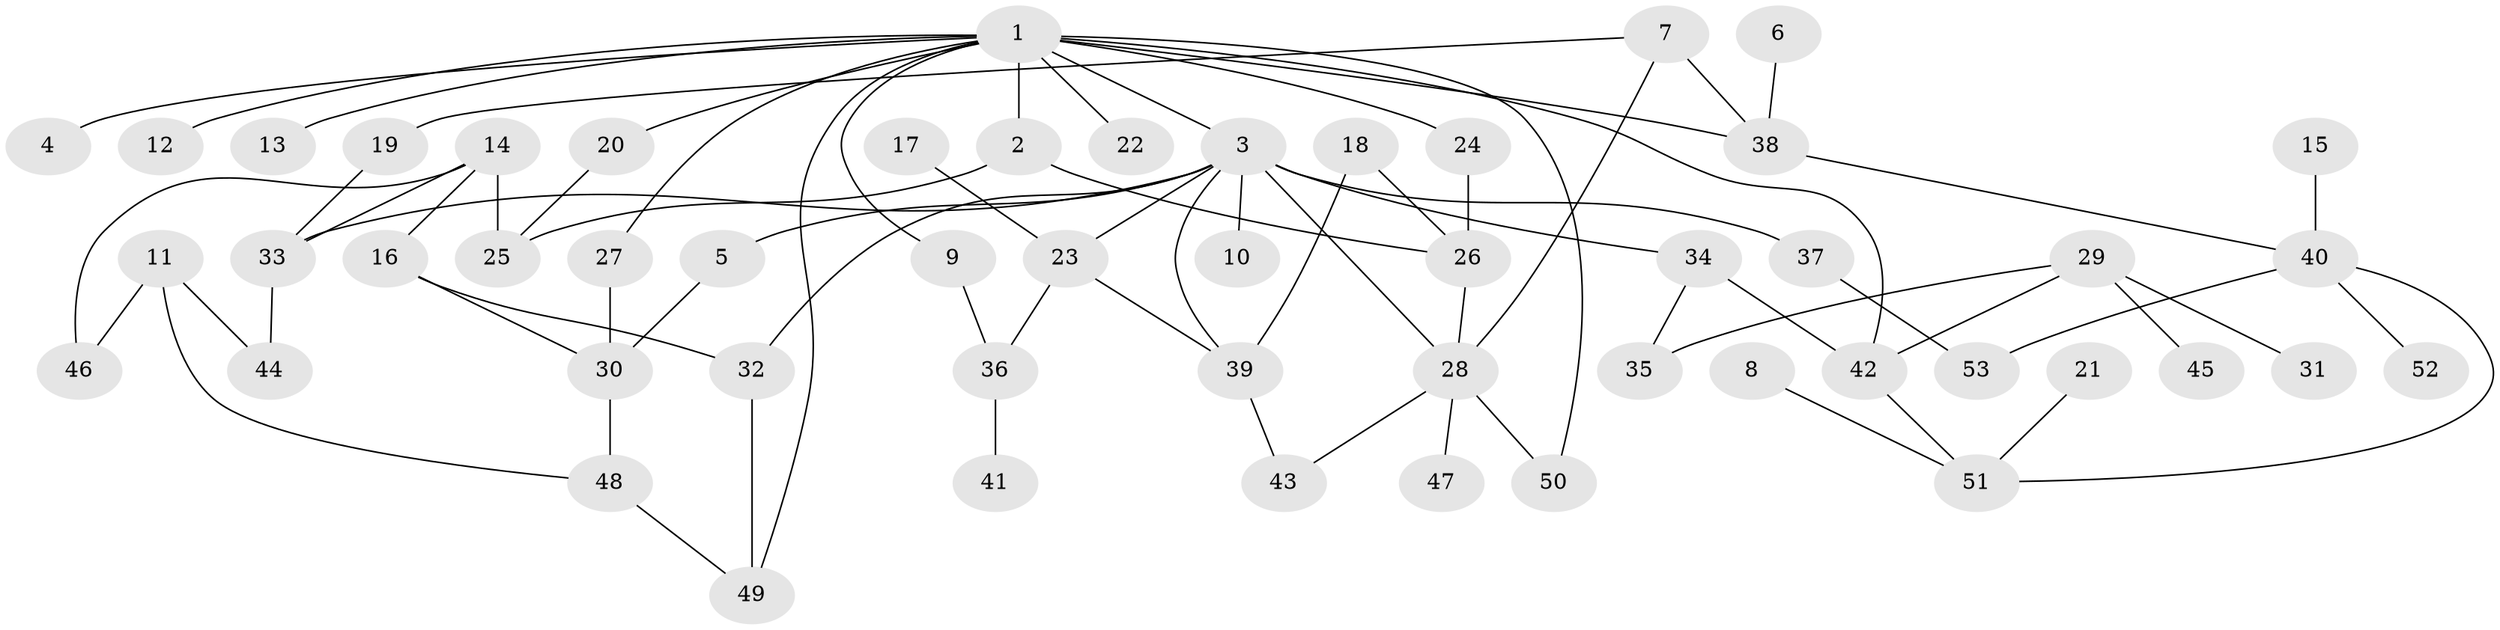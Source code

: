 // original degree distribution, {9: 0.009523809523809525, 5: 0.06666666666666667, 4: 0.08571428571428572, 3: 0.17142857142857143, 7: 0.009523809523809525, 6: 0.01904761904761905, 1: 0.3142857142857143, 2: 0.3238095238095238}
// Generated by graph-tools (version 1.1) at 2025/25/03/09/25 03:25:35]
// undirected, 53 vertices, 74 edges
graph export_dot {
graph [start="1"]
  node [color=gray90,style=filled];
  1;
  2;
  3;
  4;
  5;
  6;
  7;
  8;
  9;
  10;
  11;
  12;
  13;
  14;
  15;
  16;
  17;
  18;
  19;
  20;
  21;
  22;
  23;
  24;
  25;
  26;
  27;
  28;
  29;
  30;
  31;
  32;
  33;
  34;
  35;
  36;
  37;
  38;
  39;
  40;
  41;
  42;
  43;
  44;
  45;
  46;
  47;
  48;
  49;
  50;
  51;
  52;
  53;
  1 -- 2 [weight=1.0];
  1 -- 3 [weight=2.0];
  1 -- 4 [weight=1.0];
  1 -- 9 [weight=1.0];
  1 -- 12 [weight=1.0];
  1 -- 13 [weight=1.0];
  1 -- 20 [weight=1.0];
  1 -- 22 [weight=1.0];
  1 -- 24 [weight=1.0];
  1 -- 27 [weight=1.0];
  1 -- 38 [weight=1.0];
  1 -- 42 [weight=1.0];
  1 -- 49 [weight=1.0];
  1 -- 50 [weight=1.0];
  2 -- 25 [weight=1.0];
  2 -- 26 [weight=1.0];
  3 -- 5 [weight=1.0];
  3 -- 10 [weight=1.0];
  3 -- 23 [weight=1.0];
  3 -- 28 [weight=1.0];
  3 -- 32 [weight=1.0];
  3 -- 33 [weight=1.0];
  3 -- 34 [weight=1.0];
  3 -- 37 [weight=1.0];
  3 -- 39 [weight=1.0];
  5 -- 30 [weight=1.0];
  6 -- 38 [weight=1.0];
  7 -- 19 [weight=1.0];
  7 -- 28 [weight=1.0];
  7 -- 38 [weight=1.0];
  8 -- 51 [weight=1.0];
  9 -- 36 [weight=1.0];
  11 -- 44 [weight=1.0];
  11 -- 46 [weight=1.0];
  11 -- 48 [weight=1.0];
  14 -- 16 [weight=1.0];
  14 -- 25 [weight=1.0];
  14 -- 33 [weight=1.0];
  14 -- 46 [weight=1.0];
  15 -- 40 [weight=1.0];
  16 -- 30 [weight=1.0];
  16 -- 32 [weight=1.0];
  17 -- 23 [weight=1.0];
  18 -- 26 [weight=1.0];
  18 -- 39 [weight=1.0];
  19 -- 33 [weight=1.0];
  20 -- 25 [weight=1.0];
  21 -- 51 [weight=1.0];
  23 -- 36 [weight=1.0];
  23 -- 39 [weight=1.0];
  24 -- 26 [weight=1.0];
  26 -- 28 [weight=1.0];
  27 -- 30 [weight=1.0];
  28 -- 43 [weight=1.0];
  28 -- 47 [weight=1.0];
  28 -- 50 [weight=1.0];
  29 -- 31 [weight=1.0];
  29 -- 35 [weight=1.0];
  29 -- 42 [weight=1.0];
  29 -- 45 [weight=1.0];
  30 -- 48 [weight=1.0];
  32 -- 49 [weight=1.0];
  33 -- 44 [weight=1.0];
  34 -- 35 [weight=1.0];
  34 -- 42 [weight=1.0];
  36 -- 41 [weight=1.0];
  37 -- 53 [weight=1.0];
  38 -- 40 [weight=1.0];
  39 -- 43 [weight=1.0];
  40 -- 51 [weight=1.0];
  40 -- 52 [weight=1.0];
  40 -- 53 [weight=1.0];
  42 -- 51 [weight=1.0];
  48 -- 49 [weight=1.0];
}
